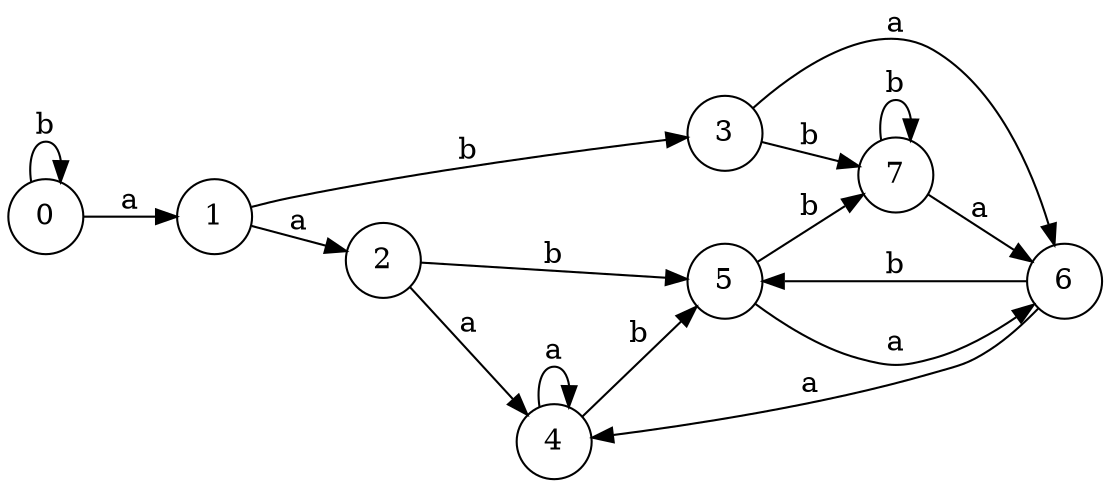 digraph finite_state_machine {
	rankdir=LR size="8,5"
	node [shape=circle]
	0 -> 1 [label=a]
	node [shape=circle]
	0 -> 0 [label=b]
	node [shape=circle]
	1 -> 2 [label=a]
	node [shape=circle]
	1 -> 3 [label=b]
	node [shape=circle]
	2 -> 4 [label=a]
	node [shape=circle]
	2 -> 5 [label=b]
	node [shape=circle]
	3 -> 6 [label=a]
	node [shape=circle]
	3 -> 7 [label=b]
	node [shape=circle]
	4 -> 4 [label=a]
	node [shape=circle]
	4 -> 5 [label=b]
	node [shape=circle]
	5 -> 6 [label=a]
	node [shape=circle]
	5 -> 7 [label=b]
	node [shape=circle]
	6 -> 4 [label=a]
	node [shape=circle]
	6 -> 5 [label=b]
	node [shape=circle]
	7 -> 6 [label=a]
	node [shape=circle]
	7 -> 7 [label=b]
}

